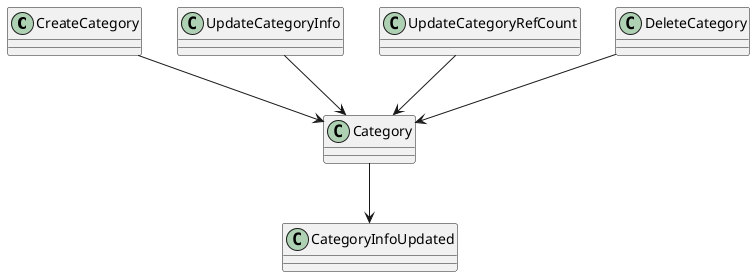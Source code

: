 @startuml
CreateCategory          -down-> Category
UpdateCategoryInfo      -down-> Category
UpdateCategoryRefCount  -down-> Category
DeleteCategory          -down-> Category

Category -down-> CategoryInfoUpdated
@enduml
